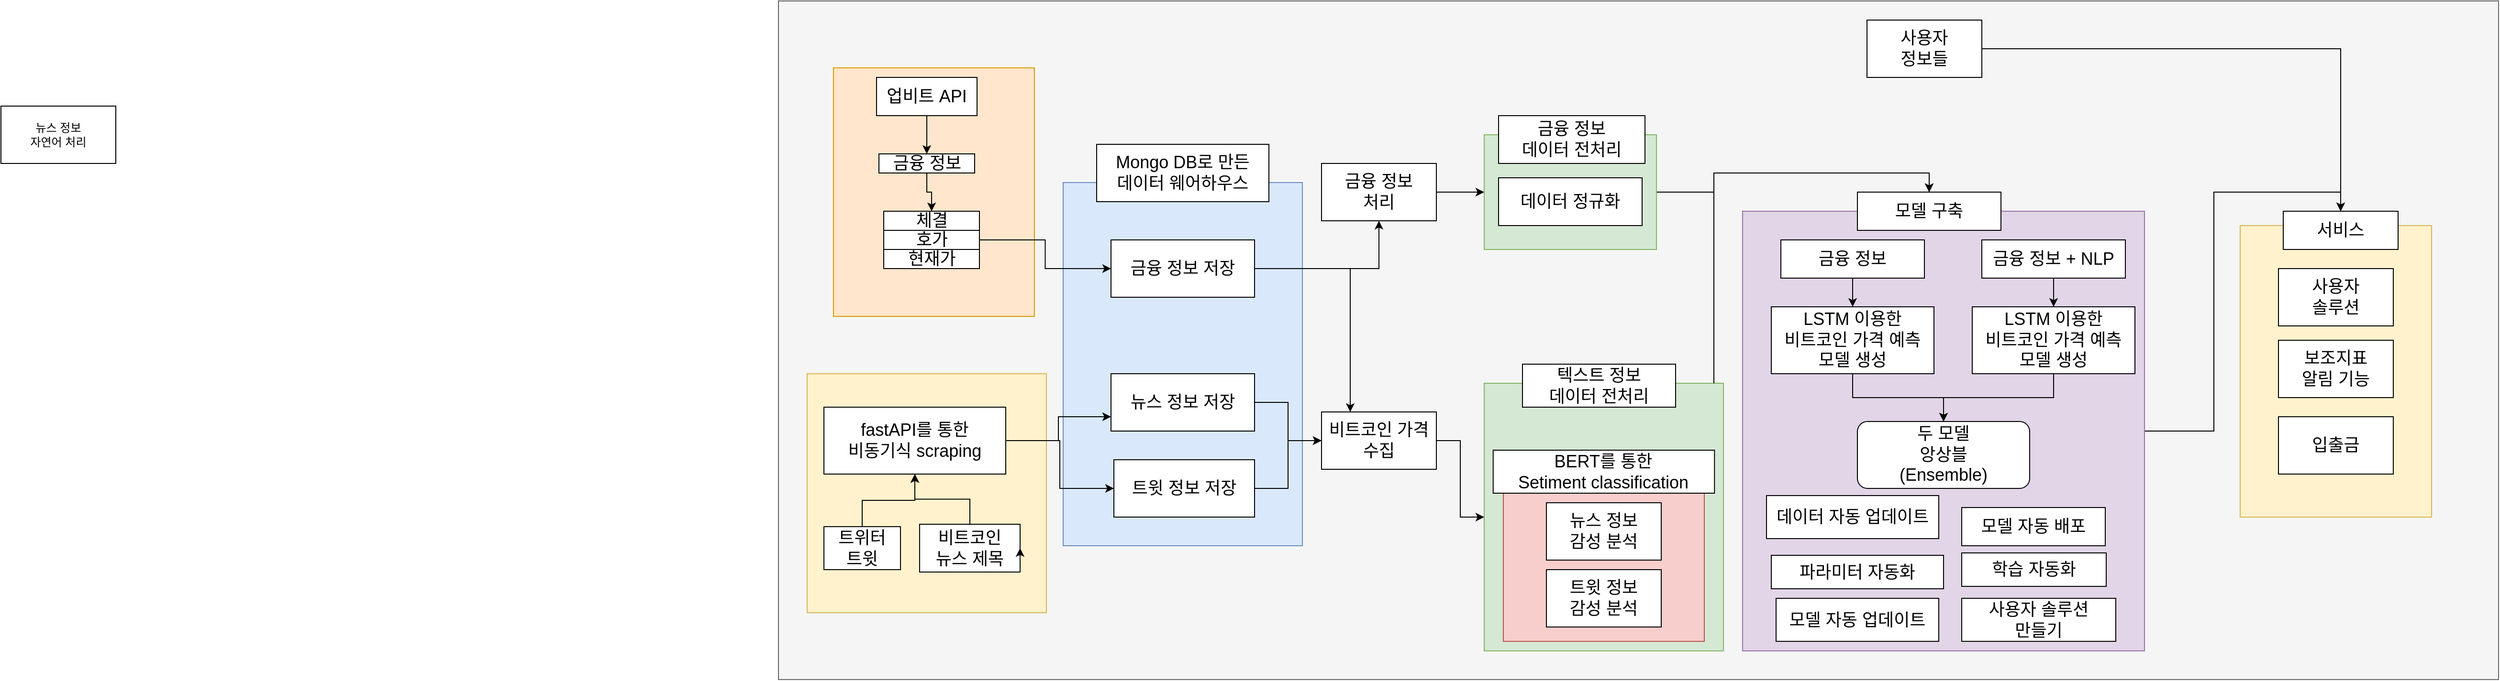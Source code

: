 <mxfile version="20.0.4" type="device"><diagram name="Page-1" id="c7558073-3199-34d8-9f00-42111426c3f3"><mxGraphModel dx="3438" dy="827" grid="1" gridSize="10" guides="1" tooltips="1" connect="1" arrows="1" fold="1" page="1" pageScale="1" pageWidth="826" pageHeight="1169" background="none" math="0" shadow="0"><root><mxCell id="0"/><mxCell id="1" parent="0"/><mxCell id="e_lENiKGzLVj1osUcW41-190" value="" style="rounded=0;whiteSpace=wrap;html=1;fillColor=#f5f5f5;strokeColor=#666666;fontColor=#333333;fontSize=18;" parent="1" vertex="1"><mxGeometry x="-57.5" y="60" width="1797.5" height="710" as="geometry"/></mxCell><mxCell id="e_lENiKGzLVj1osUcW41-165" value="" style="rounded=0;whiteSpace=wrap;html=1;fillColor=#d5e8d4;strokeColor=#82b366;fontSize=18;" parent="1" vertex="1"><mxGeometry x="680" y="460" width="250" height="280" as="geometry"/></mxCell><mxCell id="e_lENiKGzLVj1osUcW41-100" value="" style="rounded=0;whiteSpace=wrap;html=1;fillColor=#dae8fc;strokeColor=#6c8ebf;fontSize=18;" parent="1" vertex="1"><mxGeometry x="240" y="250" width="250" height="380" as="geometry"/></mxCell><mxCell id="hOrwJLDBoa4Gf7ezXfzT-5" value="" style="rounded=0;whiteSpace=wrap;html=1;fillColor=#f8cecc;strokeColor=#b85450;fontSize=18;" parent="1" vertex="1"><mxGeometry x="700" y="550" width="210" height="180" as="geometry"/></mxCell><mxCell id="e_lENiKGzLVj1osUcW41-185" value="" style="rounded=0;whiteSpace=wrap;html=1;fontSize=18;fillColor=#fff2cc;strokeColor=#d6b656;" parent="1" vertex="1"><mxGeometry x="1470" y="295" width="200" height="305" as="geometry"/></mxCell><mxCell id="e_lENiKGzLVj1osUcW41-188" style="edgeStyle=orthogonalEdgeStyle;rounded=0;orthogonalLoop=1;jettySize=auto;html=1;entryX=0.5;entryY=0;entryDx=0;entryDy=0;fontSize=18;" parent="1" source="e_lENiKGzLVj1osUcW41-167" target="e_lENiKGzLVj1osUcW41-184" edge="1"><mxGeometry relative="1" as="geometry"/></mxCell><mxCell id="e_lENiKGzLVj1osUcW41-167" value="" style="rounded=0;whiteSpace=wrap;html=1;fontSize=18;fillColor=#e1d5e7;strokeColor=#9673a6;" parent="1" vertex="1"><mxGeometry x="950" y="280" width="420" height="460" as="geometry"/></mxCell><mxCell id="e_lENiKGzLVj1osUcW41-179" style="edgeStyle=orthogonalEdgeStyle;rounded=0;orthogonalLoop=1;jettySize=auto;html=1;entryX=0.5;entryY=0;entryDx=0;entryDy=0;fontSize=18;" parent="1" source="e_lENiKGzLVj1osUcW41-165" target="e_lENiKGzLVj1osUcW41-166" edge="1"><mxGeometry relative="1" as="geometry"><Array as="points"><mxPoint x="920" y="420"/><mxPoint x="920" y="240"/><mxPoint x="1145" y="240"/></Array></mxGeometry></mxCell><mxCell id="e_lENiKGzLVj1osUcW41-178" style="edgeStyle=orthogonalEdgeStyle;rounded=0;orthogonalLoop=1;jettySize=auto;html=1;entryX=0.5;entryY=0;entryDx=0;entryDy=0;fontSize=18;" parent="1" source="e_lENiKGzLVj1osUcW41-143" target="e_lENiKGzLVj1osUcW41-166" edge="1"><mxGeometry relative="1" as="geometry"><Array as="points"><mxPoint x="920" y="260"/><mxPoint x="920" y="240"/><mxPoint x="1145" y="240"/></Array></mxGeometry></mxCell><mxCell id="e_lENiKGzLVj1osUcW41-143" value="" style="rounded=0;whiteSpace=wrap;html=1;fillColor=#d5e8d4;strokeColor=#82b366;fontSize=18;" parent="1" vertex="1"><mxGeometry x="680" y="200" width="180" height="120" as="geometry"/></mxCell><mxCell id="e_lENiKGzLVj1osUcW41-124" value="" style="rounded=0;whiteSpace=wrap;html=1;fillColor=#ffe6cc;strokeColor=#d79b00;fontSize=18;" parent="1" vertex="1"><mxGeometry y="130" width="210" height="260" as="geometry"/></mxCell><mxCell id="e_lENiKGzLVj1osUcW41-133" style="edgeStyle=orthogonalEdgeStyle;rounded=0;orthogonalLoop=1;jettySize=auto;html=1;entryX=0.5;entryY=0;entryDx=0;entryDy=0;fontSize=18;" parent="1" source="e_lENiKGzLVj1osUcW41-96" target="e_lENiKGzLVj1osUcW41-97" edge="1"><mxGeometry relative="1" as="geometry"/></mxCell><mxCell id="e_lENiKGzLVj1osUcW41-96" value="업비트 API" style="rounded=0;whiteSpace=wrap;html=1;fontSize=18;" parent="1" vertex="1"><mxGeometry x="45" y="140" width="105" height="40" as="geometry"/></mxCell><mxCell id="e_lENiKGzLVj1osUcW41-194" style="edgeStyle=orthogonalEdgeStyle;rounded=0;orthogonalLoop=1;jettySize=auto;html=1;entryX=0.5;entryY=0;entryDx=0;entryDy=0;fontSize=18;" parent="1" source="e_lENiKGzLVj1osUcW41-97" target="e_lENiKGzLVj1osUcW41-191" edge="1"><mxGeometry relative="1" as="geometry"/></mxCell><mxCell id="e_lENiKGzLVj1osUcW41-97" value="금융 정보" style="rounded=0;whiteSpace=wrap;html=1;fontSize=18;" parent="1" vertex="1"><mxGeometry x="47.5" y="220" width="100" height="20" as="geometry"/></mxCell><mxCell id="e_lENiKGzLVj1osUcW41-161" style="edgeStyle=orthogonalEdgeStyle;rounded=0;orthogonalLoop=1;jettySize=auto;html=1;fontSize=18;entryX=0;entryY=0.5;entryDx=0;entryDy=0;" parent="1" source="e_lENiKGzLVj1osUcW41-98" target="e_lENiKGzLVj1osUcW41-165" edge="1"><mxGeometry relative="1" as="geometry"><mxPoint x="680.0" y="430.059" as="targetPoint"/></mxGeometry></mxCell><mxCell id="e_lENiKGzLVj1osUcW41-98" value="비트코인 가격 수집" style="rounded=0;whiteSpace=wrap;html=1;fontSize=18;" parent="1" vertex="1"><mxGeometry x="510" y="490" width="120" height="60" as="geometry"/></mxCell><mxCell id="e_lENiKGzLVj1osUcW41-140" style="edgeStyle=orthogonalEdgeStyle;rounded=0;orthogonalLoop=1;jettySize=auto;html=1;entryX=0.5;entryY=1;entryDx=0;entryDy=0;fontSize=18;" parent="1" source="e_lENiKGzLVj1osUcW41-99" target="e_lENiKGzLVj1osUcW41-138" edge="1"><mxGeometry relative="1" as="geometry"/></mxCell><mxCell id="_sFsoJQsUKdLF2RNwc1l-32" style="edgeStyle=orthogonalEdgeStyle;rounded=0;orthogonalLoop=1;jettySize=auto;html=1;entryX=0.25;entryY=0;entryDx=0;entryDy=0;fontSize=18;" edge="1" parent="1" source="e_lENiKGzLVj1osUcW41-99" target="e_lENiKGzLVj1osUcW41-98"><mxGeometry relative="1" as="geometry"/></mxCell><mxCell id="e_lENiKGzLVj1osUcW41-99" value="금융 정보 저장" style="rounded=0;whiteSpace=wrap;html=1;fontSize=18;" parent="1" vertex="1"><mxGeometry x="290" y="310" width="150" height="60" as="geometry"/></mxCell><mxCell id="e_lENiKGzLVj1osUcW41-127" value="Mongo DB로 만든&lt;br&gt;데이터 웨어하우스" style="rounded=0;whiteSpace=wrap;html=1;fontSize=18;" parent="1" vertex="1"><mxGeometry x="275" y="210" width="180" height="60" as="geometry"/></mxCell><mxCell id="e_lENiKGzLVj1osUcW41-128" value="뉴스 정보&lt;br style=&quot;font-size: 18px;&quot;&gt;감성 분석" style="rounded=0;whiteSpace=wrap;html=1;fontSize=18;" parent="1" vertex="1"><mxGeometry x="745" y="585" width="120" height="60" as="geometry"/></mxCell><mxCell id="e_lENiKGzLVj1osUcW41-129" value="트윗 정보&lt;br style=&quot;font-size: 18px;&quot;&gt;감성 분석" style="rounded=0;whiteSpace=wrap;html=1;fontSize=18;" parent="1" vertex="1"><mxGeometry x="745" y="655" width="120" height="60" as="geometry"/></mxCell><mxCell id="e_lENiKGzLVj1osUcW41-163" style="edgeStyle=orthogonalEdgeStyle;rounded=0;orthogonalLoop=1;jettySize=auto;html=1;fontSize=18;" parent="1" source="e_lENiKGzLVj1osUcW41-138" target="e_lENiKGzLVj1osUcW41-143" edge="1"><mxGeometry relative="1" as="geometry"/></mxCell><mxCell id="e_lENiKGzLVj1osUcW41-138" value="금융 정보&lt;br style=&quot;font-size: 18px;&quot;&gt;처리" style="rounded=0;whiteSpace=wrap;html=1;fontSize=18;" parent="1" vertex="1"><mxGeometry x="510" y="230" width="120" height="60" as="geometry"/></mxCell><mxCell id="e_lENiKGzLVj1osUcW41-139" value="뉴스 정보&lt;br&gt;자연어 처리" style="rounded=0;whiteSpace=wrap;html=1;" parent="1" vertex="1"><mxGeometry x="-870" y="170" width="120" height="60" as="geometry"/></mxCell><mxCell id="e_lENiKGzLVj1osUcW41-189" style="edgeStyle=orthogonalEdgeStyle;rounded=0;orthogonalLoop=1;jettySize=auto;html=1;entryX=0.5;entryY=0;entryDx=0;entryDy=0;fontSize=18;" parent="1" source="e_lENiKGzLVj1osUcW41-141" target="e_lENiKGzLVj1osUcW41-184" edge="1"><mxGeometry relative="1" as="geometry"/></mxCell><mxCell id="e_lENiKGzLVj1osUcW41-141" value="사용자&lt;br style=&quot;font-size: 18px;&quot;&gt;정보들" style="rounded=0;whiteSpace=wrap;html=1;fontSize=18;" parent="1" vertex="1"><mxGeometry x="1080" y="80" width="120" height="60" as="geometry"/></mxCell><mxCell id="e_lENiKGzLVj1osUcW41-142" value="&lt;font style=&quot;font-size: 18px;&quot;&gt;금융 정보&lt;br style=&quot;font-size: 18px;&quot;&gt;데이터 전처리&lt;/font&gt;" style="rounded=0;whiteSpace=wrap;html=1;fontSize=18;" parent="1" vertex="1"><mxGeometry x="695" y="180" width="153" height="50" as="geometry"/></mxCell><mxCell id="e_lENiKGzLVj1osUcW41-146" value="데이터 정규화" style="rounded=0;whiteSpace=wrap;html=1;fontSize=18;" parent="1" vertex="1"><mxGeometry x="695" y="245" width="150" height="50" as="geometry"/></mxCell><mxCell id="e_lENiKGzLVj1osUcW41-151" value="&lt;font style=&quot;font-size: 18px;&quot;&gt;텍스트 정보&lt;br style=&quot;font-size: 18px;&quot;&gt;데이터 전처리&lt;/font&gt;" style="rounded=0;whiteSpace=wrap;html=1;fontSize=18;" parent="1" vertex="1"><mxGeometry x="720" y="440" width="160" height="45" as="geometry"/></mxCell><mxCell id="e_lENiKGzLVj1osUcW41-166" value="&lt;span style=&quot;font-size: 18px;&quot;&gt;모델 구축&lt;/span&gt;" style="rounded=0;whiteSpace=wrap;html=1;fontSize=18;" parent="1" vertex="1"><mxGeometry x="1070" y="260" width="150" height="40" as="geometry"/></mxCell><mxCell id="e_lENiKGzLVj1osUcW41-169" value="&lt;span style=&quot;font-size: 18px;&quot;&gt;학습 자동화&lt;/span&gt;" style="rounded=0;whiteSpace=wrap;html=1;fontSize=18;" parent="1" vertex="1"><mxGeometry x="1179" y="637.5" width="151" height="35" as="geometry"/></mxCell><mxCell id="e_lENiKGzLVj1osUcW41-170" value="&lt;span style=&quot;font-size: 18px;&quot;&gt;파라미터 자동화&lt;/span&gt;" style="rounded=0;whiteSpace=wrap;html=1;fontSize=18;" parent="1" vertex="1"><mxGeometry x="980" y="640" width="180" height="35" as="geometry"/></mxCell><mxCell id="e_lENiKGzLVj1osUcW41-171" value="&lt;span style=&quot;font-size: 18px;&quot;&gt;모델 자동 업데이트&lt;/span&gt;" style="rounded=0;whiteSpace=wrap;html=1;fontSize=18;" parent="1" vertex="1"><mxGeometry x="985" y="685" width="170" height="45" as="geometry"/></mxCell><mxCell id="hOrwJLDBoa4Gf7ezXfzT-21" value="" style="edgeStyle=orthogonalEdgeStyle;rounded=0;orthogonalLoop=1;jettySize=auto;html=1;fontSize=18;" parent="1" source="e_lENiKGzLVj1osUcW41-175" target="hOrwJLDBoa4Gf7ezXfzT-13" edge="1"><mxGeometry relative="1" as="geometry"/></mxCell><mxCell id="e_lENiKGzLVj1osUcW41-175" value="&lt;span style=&quot;font-size: 18px;&quot;&gt;금융 정보 + NLP&lt;/span&gt;" style="rounded=0;whiteSpace=wrap;html=1;fontSize=18;" parent="1" vertex="1"><mxGeometry x="1200" y="310" width="150" height="40" as="geometry"/></mxCell><mxCell id="e_lENiKGzLVj1osUcW41-181" value="사용자&lt;br style=&quot;font-size: 18px;&quot;&gt;솔루션" style="rounded=0;whiteSpace=wrap;html=1;fontSize=18;" parent="1" vertex="1"><mxGeometry x="1510" y="340" width="120" height="60" as="geometry"/></mxCell><mxCell id="e_lENiKGzLVj1osUcW41-182" value="사용자 솔루션&lt;br style=&quot;font-size: 18px;&quot;&gt;만들기" style="rounded=0;whiteSpace=wrap;html=1;fontSize=18;" parent="1" vertex="1"><mxGeometry x="1179" y="685" width="161" height="45" as="geometry"/></mxCell><mxCell id="e_lENiKGzLVj1osUcW41-184" value="서비스" style="rounded=0;whiteSpace=wrap;html=1;fontSize=18;" parent="1" vertex="1"><mxGeometry x="1515" y="280" width="120" height="40" as="geometry"/></mxCell><mxCell id="e_lENiKGzLVj1osUcW41-186" value="보조지표&lt;br style=&quot;font-size: 18px;&quot;&gt;알림 기능" style="rounded=0;whiteSpace=wrap;html=1;fontSize=18;" parent="1" vertex="1"><mxGeometry x="1510" y="415" width="120" height="60" as="geometry"/></mxCell><mxCell id="e_lENiKGzLVj1osUcW41-187" value="입출금" style="rounded=0;whiteSpace=wrap;html=1;fontSize=18;" parent="1" vertex="1"><mxGeometry x="1510" y="495" width="120" height="60" as="geometry"/></mxCell><mxCell id="e_lENiKGzLVj1osUcW41-191" value="체결" style="rounded=0;whiteSpace=wrap;html=1;fontSize=18;" parent="1" vertex="1"><mxGeometry x="52.5" y="280" width="100" height="20" as="geometry"/></mxCell><mxCell id="e_lENiKGzLVj1osUcW41-195" style="edgeStyle=orthogonalEdgeStyle;rounded=0;orthogonalLoop=1;jettySize=auto;html=1;entryX=0;entryY=0.5;entryDx=0;entryDy=0;fontSize=18;" parent="1" source="e_lENiKGzLVj1osUcW41-192" target="e_lENiKGzLVj1osUcW41-99" edge="1"><mxGeometry relative="1" as="geometry"/></mxCell><mxCell id="e_lENiKGzLVj1osUcW41-192" value="호가" style="rounded=0;whiteSpace=wrap;html=1;fontSize=18;" parent="1" vertex="1"><mxGeometry x="52.5" y="300" width="100" height="20" as="geometry"/></mxCell><mxCell id="e_lENiKGzLVj1osUcW41-193" value="현재가" style="rounded=0;whiteSpace=wrap;html=1;fontSize=18;" parent="1" vertex="1"><mxGeometry x="52.5" y="320" width="100" height="20" as="geometry"/></mxCell><mxCell id="hOrwJLDBoa4Gf7ezXfzT-4" value="BERT를 통한&lt;br style=&quot;font-size: 18px;&quot;&gt;Setiment classification" style="rounded=0;whiteSpace=wrap;html=1;fontSize=18;" parent="1" vertex="1"><mxGeometry x="689.38" y="530" width="231.25" height="45" as="geometry"/></mxCell><mxCell id="hOrwJLDBoa4Gf7ezXfzT-9" value="&lt;span style=&quot;font-size: 18px;&quot;&gt;데이터 자동 업데이트&lt;/span&gt;" style="rounded=0;whiteSpace=wrap;html=1;fontSize=18;" parent="1" vertex="1"><mxGeometry x="975" y="577.5" width="180" height="45" as="geometry"/></mxCell><mxCell id="hOrwJLDBoa4Gf7ezXfzT-10" value="&lt;span style=&quot;font-size: 18px;&quot;&gt;모델 자동 배포&lt;/span&gt;" style="rounded=0;whiteSpace=wrap;html=1;fontSize=18;" parent="1" vertex="1"><mxGeometry x="1179" y="590" width="150" height="40" as="geometry"/></mxCell><mxCell id="hOrwJLDBoa4Gf7ezXfzT-20" value="" style="edgeStyle=orthogonalEdgeStyle;rounded=0;orthogonalLoop=1;jettySize=auto;html=1;fontSize=18;" parent="1" source="hOrwJLDBoa4Gf7ezXfzT-11" target="hOrwJLDBoa4Gf7ezXfzT-18" edge="1"><mxGeometry relative="1" as="geometry"/></mxCell><mxCell id="hOrwJLDBoa4Gf7ezXfzT-11" value="&lt;span style=&quot;font-size: 18px;&quot;&gt;금융 정보&lt;/span&gt;" style="rounded=0;whiteSpace=wrap;html=1;fontSize=18;" parent="1" vertex="1"><mxGeometry x="990" y="310" width="150" height="40" as="geometry"/></mxCell><mxCell id="hOrwJLDBoa4Gf7ezXfzT-23" style="edgeStyle=orthogonalEdgeStyle;rounded=0;orthogonalLoop=1;jettySize=auto;html=1;fontSize=18;" parent="1" source="hOrwJLDBoa4Gf7ezXfzT-13" target="hOrwJLDBoa4Gf7ezXfzT-19" edge="1"><mxGeometry relative="1" as="geometry"/></mxCell><mxCell id="hOrwJLDBoa4Gf7ezXfzT-13" value="&lt;span style=&quot;font-size: 18px;&quot;&gt;LSTM 이용한&lt;br style=&quot;font-size: 18px;&quot;&gt;비트코인 가격 예측&lt;br style=&quot;font-size: 18px;&quot;&gt;모델 생성&lt;br style=&quot;font-size: 18px;&quot;&gt;&lt;/span&gt;" style="rounded=0;whiteSpace=wrap;html=1;fontSize=18;" parent="1" vertex="1"><mxGeometry x="1190" y="380" width="170" height="70" as="geometry"/></mxCell><mxCell id="hOrwJLDBoa4Gf7ezXfzT-22" style="edgeStyle=orthogonalEdgeStyle;rounded=0;orthogonalLoop=1;jettySize=auto;html=1;entryX=0.5;entryY=0;entryDx=0;entryDy=0;fontSize=18;" parent="1" source="hOrwJLDBoa4Gf7ezXfzT-18" target="hOrwJLDBoa4Gf7ezXfzT-19" edge="1"><mxGeometry relative="1" as="geometry"/></mxCell><mxCell id="hOrwJLDBoa4Gf7ezXfzT-18" value="&lt;span style=&quot;font-size: 18px;&quot;&gt;LSTM 이용한&lt;br style=&quot;font-size: 18px;&quot;&gt;비트코인 가격 예측&lt;br style=&quot;font-size: 18px;&quot;&gt;모델 생성&lt;br style=&quot;font-size: 18px;&quot;&gt;&lt;/span&gt;" style="rounded=0;whiteSpace=wrap;html=1;fontSize=18;" parent="1" vertex="1"><mxGeometry x="980" y="380" width="170" height="70" as="geometry"/></mxCell><mxCell id="hOrwJLDBoa4Gf7ezXfzT-19" value="두 모델&lt;br style=&quot;font-size: 18px;&quot;&gt;앙상블&lt;br style=&quot;font-size: 18px;&quot;&gt;(Ensemble)" style="rounded=1;whiteSpace=wrap;html=1;fillColor=default;fontSize=18;" parent="1" vertex="1"><mxGeometry x="1070" y="500" width="180" height="70" as="geometry"/></mxCell><mxCell id="_sFsoJQsUKdLF2RNwc1l-2" value="" style="whiteSpace=wrap;html=1;aspect=fixed;fillColor=#fff2cc;strokeColor=#d6b656;" vertex="1" parent="1"><mxGeometry x="-27.5" y="450" width="250" height="250" as="geometry"/></mxCell><mxCell id="_sFsoJQsUKdLF2RNwc1l-21" style="edgeStyle=orthogonalEdgeStyle;rounded=0;orthogonalLoop=1;jettySize=auto;html=1;fontSize=18;" edge="1" parent="1" source="_sFsoJQsUKdLF2RNwc1l-17" target="_sFsoJQsUKdLF2RNwc1l-19"><mxGeometry relative="1" as="geometry"/></mxCell><mxCell id="_sFsoJQsUKdLF2RNwc1l-17" value="비트코인&lt;br style=&quot;font-size: 18px;&quot;&gt;뉴스 제목" style="rounded=0;whiteSpace=wrap;html=1;fontSize=18;" vertex="1" parent="1"><mxGeometry x="90" y="607.5" width="105" height="50" as="geometry"/></mxCell><mxCell id="_sFsoJQsUKdLF2RNwc1l-22" value="" style="edgeStyle=orthogonalEdgeStyle;rounded=0;orthogonalLoop=1;jettySize=auto;html=1;fontSize=18;" edge="1" parent="1" source="_sFsoJQsUKdLF2RNwc1l-18" target="_sFsoJQsUKdLF2RNwc1l-19"><mxGeometry relative="1" as="geometry"/></mxCell><mxCell id="_sFsoJQsUKdLF2RNwc1l-18" value="트위터&lt;br style=&quot;font-size: 18px;&quot;&gt;트윗" style="rounded=0;whiteSpace=wrap;html=1;fontSize=18;" vertex="1" parent="1"><mxGeometry x="-10" y="610" width="80" height="45" as="geometry"/></mxCell><mxCell id="_sFsoJQsUKdLF2RNwc1l-25" style="edgeStyle=orthogonalEdgeStyle;rounded=0;orthogonalLoop=1;jettySize=auto;html=1;entryX=0;entryY=0.75;entryDx=0;entryDy=0;fontSize=18;" edge="1" parent="1" source="_sFsoJQsUKdLF2RNwc1l-19" target="_sFsoJQsUKdLF2RNwc1l-23"><mxGeometry relative="1" as="geometry"/></mxCell><mxCell id="_sFsoJQsUKdLF2RNwc1l-26" style="edgeStyle=orthogonalEdgeStyle;rounded=0;orthogonalLoop=1;jettySize=auto;html=1;fontSize=18;" edge="1" parent="1" source="_sFsoJQsUKdLF2RNwc1l-19" target="_sFsoJQsUKdLF2RNwc1l-24"><mxGeometry relative="1" as="geometry"/></mxCell><mxCell id="_sFsoJQsUKdLF2RNwc1l-19" value="&lt;font style=&quot;font-size: 18px;&quot;&gt;fastAPI를 통한&lt;br style=&quot;font-size: 18px;&quot;&gt;비동기식 scraping&lt;/font&gt;" style="rounded=0;whiteSpace=wrap;html=1;fontSize=18;" vertex="1" parent="1"><mxGeometry x="-10" y="485" width="190" height="70" as="geometry"/></mxCell><mxCell id="_sFsoJQsUKdLF2RNwc1l-20" style="edgeStyle=orthogonalEdgeStyle;rounded=0;orthogonalLoop=1;jettySize=auto;html=1;exitX=1;exitY=1;exitDx=0;exitDy=0;entryX=1;entryY=0.5;entryDx=0;entryDy=0;fontSize=18;" edge="1" parent="1" source="_sFsoJQsUKdLF2RNwc1l-17" target="_sFsoJQsUKdLF2RNwc1l-17"><mxGeometry relative="1" as="geometry"/></mxCell><mxCell id="_sFsoJQsUKdLF2RNwc1l-27" style="edgeStyle=orthogonalEdgeStyle;rounded=0;orthogonalLoop=1;jettySize=auto;html=1;entryX=0;entryY=0.5;entryDx=0;entryDy=0;fontSize=18;" edge="1" parent="1" source="_sFsoJQsUKdLF2RNwc1l-23" target="e_lENiKGzLVj1osUcW41-98"><mxGeometry relative="1" as="geometry"/></mxCell><mxCell id="_sFsoJQsUKdLF2RNwc1l-23" value="뉴스 정보 저장" style="rounded=0;whiteSpace=wrap;html=1;fontSize=18;" vertex="1" parent="1"><mxGeometry x="290" y="450" width="150" height="60" as="geometry"/></mxCell><mxCell id="_sFsoJQsUKdLF2RNwc1l-28" style="edgeStyle=orthogonalEdgeStyle;rounded=0;orthogonalLoop=1;jettySize=auto;html=1;entryX=0;entryY=0.5;entryDx=0;entryDy=0;fontSize=18;" edge="1" parent="1" source="_sFsoJQsUKdLF2RNwc1l-24" target="e_lENiKGzLVj1osUcW41-98"><mxGeometry relative="1" as="geometry"/></mxCell><mxCell id="_sFsoJQsUKdLF2RNwc1l-24" value="트윗 정보 저장" style="rounded=0;whiteSpace=wrap;html=1;fontSize=18;" vertex="1" parent="1"><mxGeometry x="293" y="540" width="147" height="60" as="geometry"/></mxCell></root></mxGraphModel></diagram></mxfile>